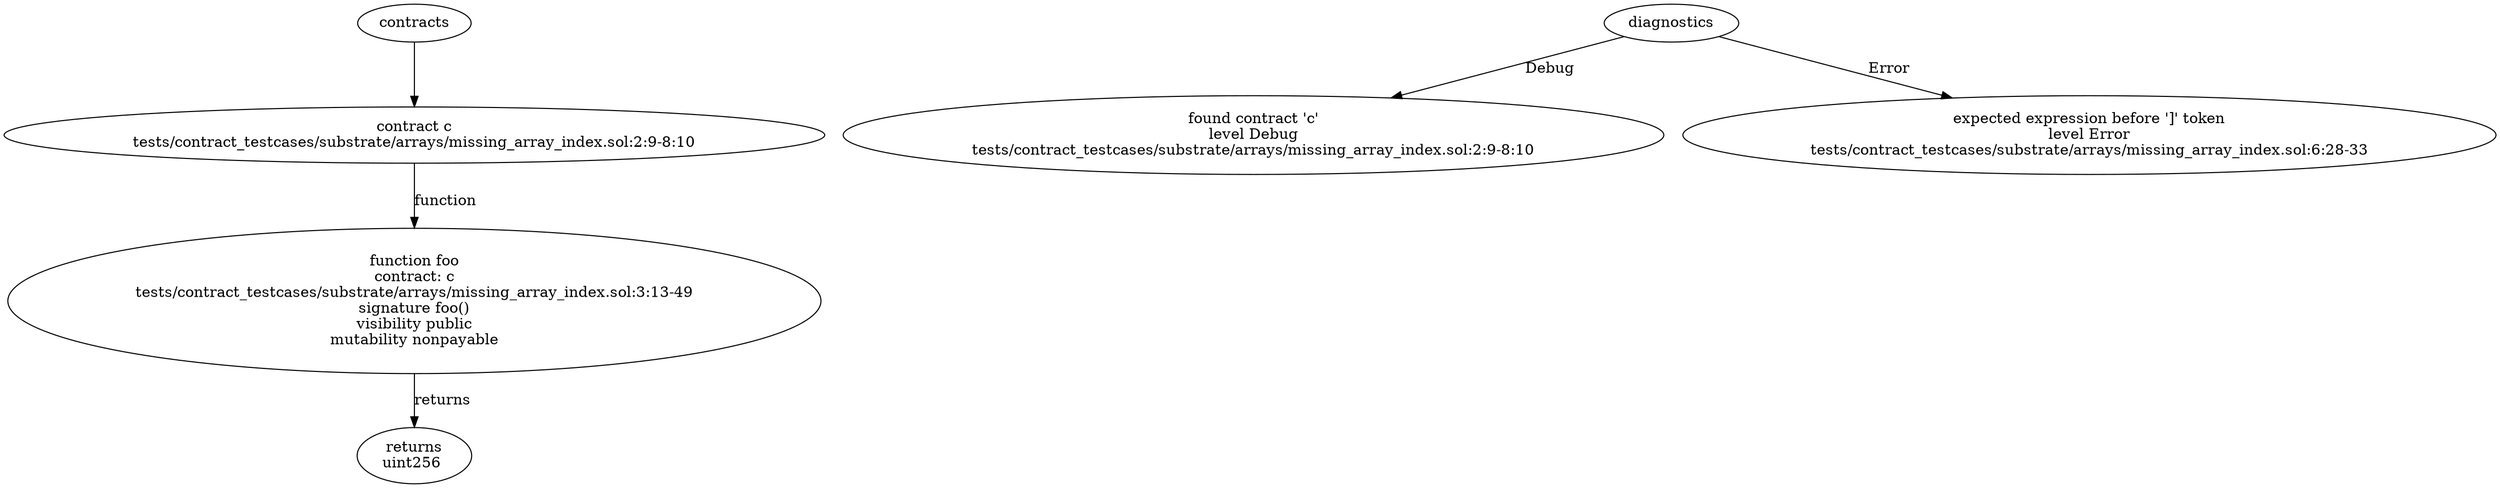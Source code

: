 strict digraph "tests/contract_testcases/substrate/arrays/missing_array_index.sol" {
	contract [label="contract c\ntests/contract_testcases/substrate/arrays/missing_array_index.sol:2:9-8:10"]
	foo [label="function foo\ncontract: c\ntests/contract_testcases/substrate/arrays/missing_array_index.sol:3:13-49\nsignature foo()\nvisibility public\nmutability nonpayable"]
	returns [label="returns\nuint256 "]
	diagnostic [label="found contract 'c'\nlevel Debug\ntests/contract_testcases/substrate/arrays/missing_array_index.sol:2:9-8:10"]
	diagnostic_6 [label="expected expression before ']' token\nlevel Error\ntests/contract_testcases/substrate/arrays/missing_array_index.sol:6:28-33"]
	contracts -> contract
	contract -> foo [label="function"]
	foo -> returns [label="returns"]
	diagnostics -> diagnostic [label="Debug"]
	diagnostics -> diagnostic_6 [label="Error"]
}
